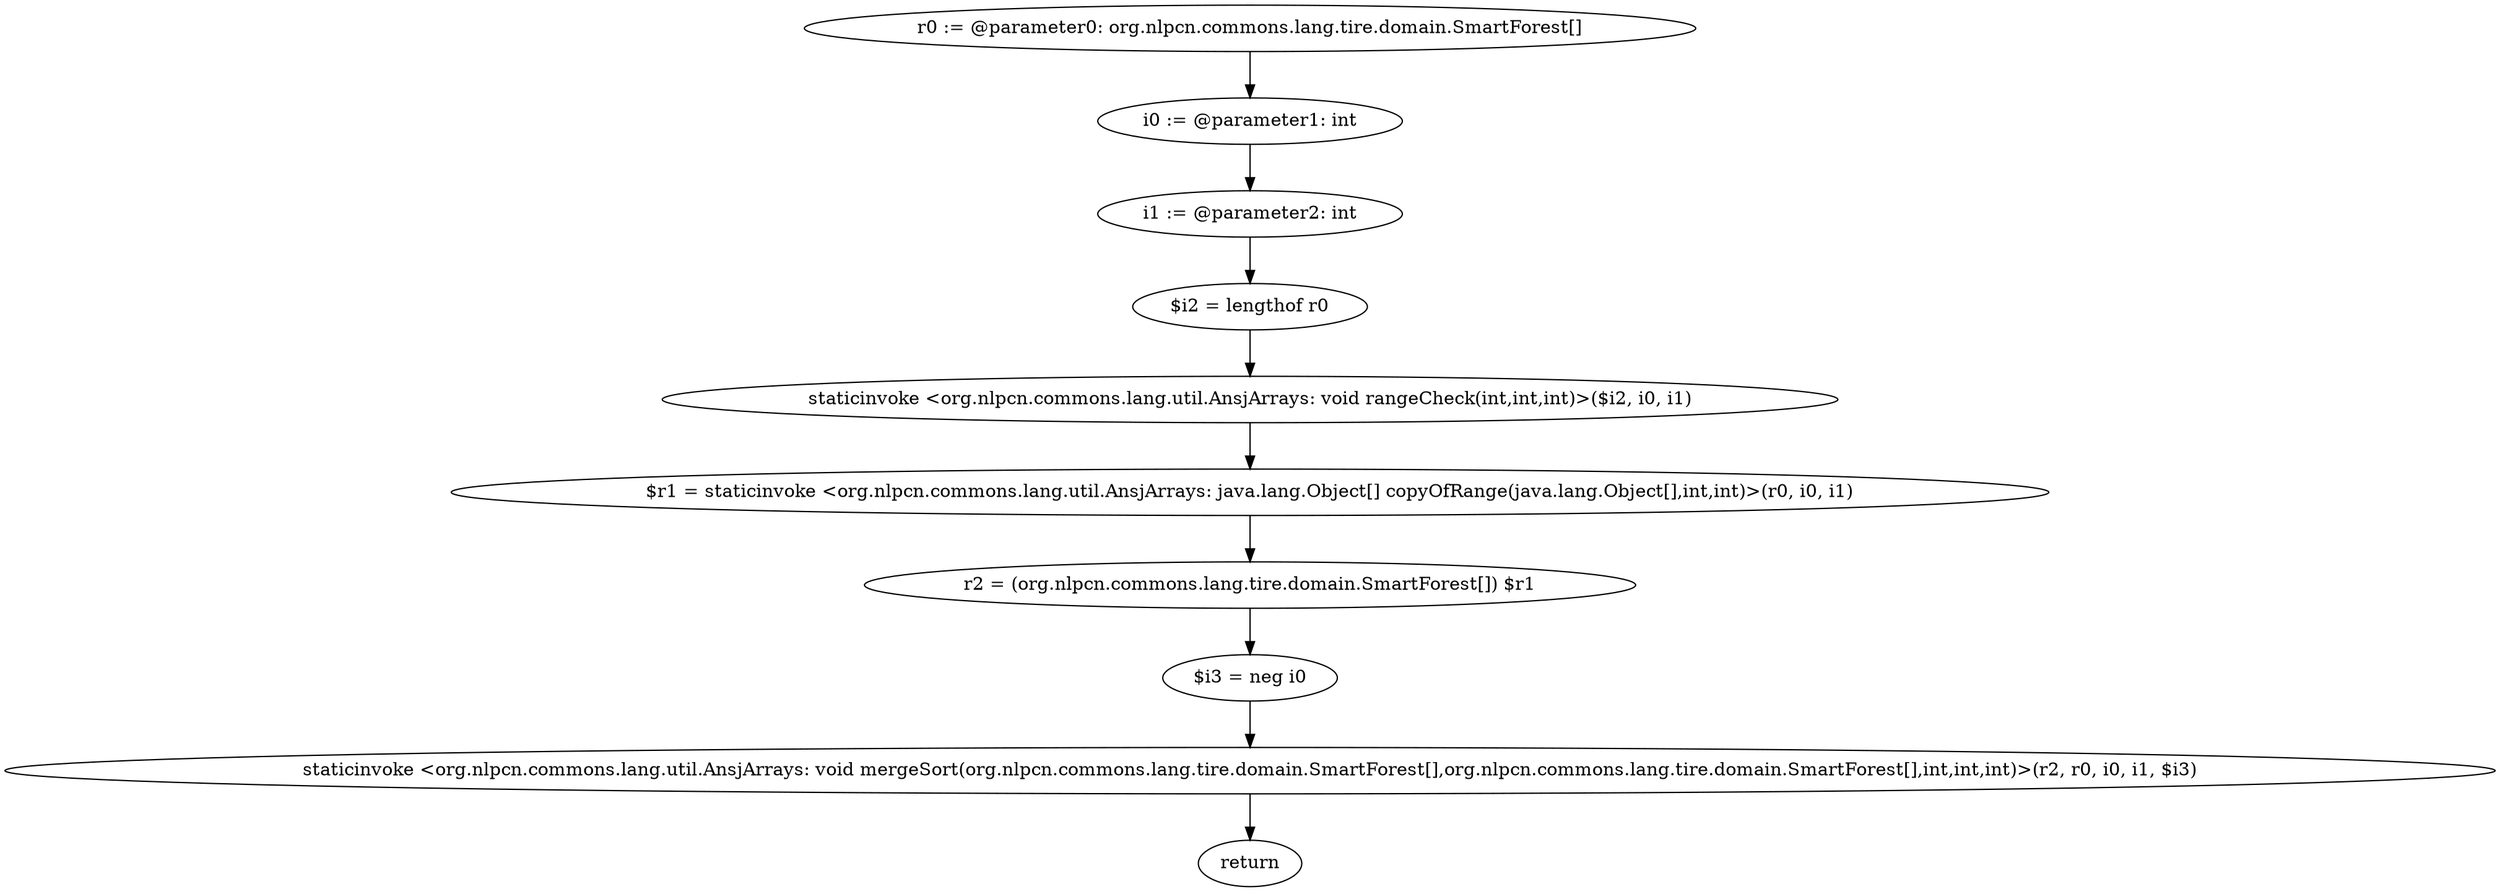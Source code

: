 digraph "unitGraph" {
    "r0 := @parameter0: org.nlpcn.commons.lang.tire.domain.SmartForest[]"
    "i0 := @parameter1: int"
    "i1 := @parameter2: int"
    "$i2 = lengthof r0"
    "staticinvoke <org.nlpcn.commons.lang.util.AnsjArrays: void rangeCheck(int,int,int)>($i2, i0, i1)"
    "$r1 = staticinvoke <org.nlpcn.commons.lang.util.AnsjArrays: java.lang.Object[] copyOfRange(java.lang.Object[],int,int)>(r0, i0, i1)"
    "r2 = (org.nlpcn.commons.lang.tire.domain.SmartForest[]) $r1"
    "$i3 = neg i0"
    "staticinvoke <org.nlpcn.commons.lang.util.AnsjArrays: void mergeSort(org.nlpcn.commons.lang.tire.domain.SmartForest[],org.nlpcn.commons.lang.tire.domain.SmartForest[],int,int,int)>(r2, r0, i0, i1, $i3)"
    "return"
    "r0 := @parameter0: org.nlpcn.commons.lang.tire.domain.SmartForest[]"->"i0 := @parameter1: int";
    "i0 := @parameter1: int"->"i1 := @parameter2: int";
    "i1 := @parameter2: int"->"$i2 = lengthof r0";
    "$i2 = lengthof r0"->"staticinvoke <org.nlpcn.commons.lang.util.AnsjArrays: void rangeCheck(int,int,int)>($i2, i0, i1)";
    "staticinvoke <org.nlpcn.commons.lang.util.AnsjArrays: void rangeCheck(int,int,int)>($i2, i0, i1)"->"$r1 = staticinvoke <org.nlpcn.commons.lang.util.AnsjArrays: java.lang.Object[] copyOfRange(java.lang.Object[],int,int)>(r0, i0, i1)";
    "$r1 = staticinvoke <org.nlpcn.commons.lang.util.AnsjArrays: java.lang.Object[] copyOfRange(java.lang.Object[],int,int)>(r0, i0, i1)"->"r2 = (org.nlpcn.commons.lang.tire.domain.SmartForest[]) $r1";
    "r2 = (org.nlpcn.commons.lang.tire.domain.SmartForest[]) $r1"->"$i3 = neg i0";
    "$i3 = neg i0"->"staticinvoke <org.nlpcn.commons.lang.util.AnsjArrays: void mergeSort(org.nlpcn.commons.lang.tire.domain.SmartForest[],org.nlpcn.commons.lang.tire.domain.SmartForest[],int,int,int)>(r2, r0, i0, i1, $i3)";
    "staticinvoke <org.nlpcn.commons.lang.util.AnsjArrays: void mergeSort(org.nlpcn.commons.lang.tire.domain.SmartForest[],org.nlpcn.commons.lang.tire.domain.SmartForest[],int,int,int)>(r2, r0, i0, i1, $i3)"->"return";
}
